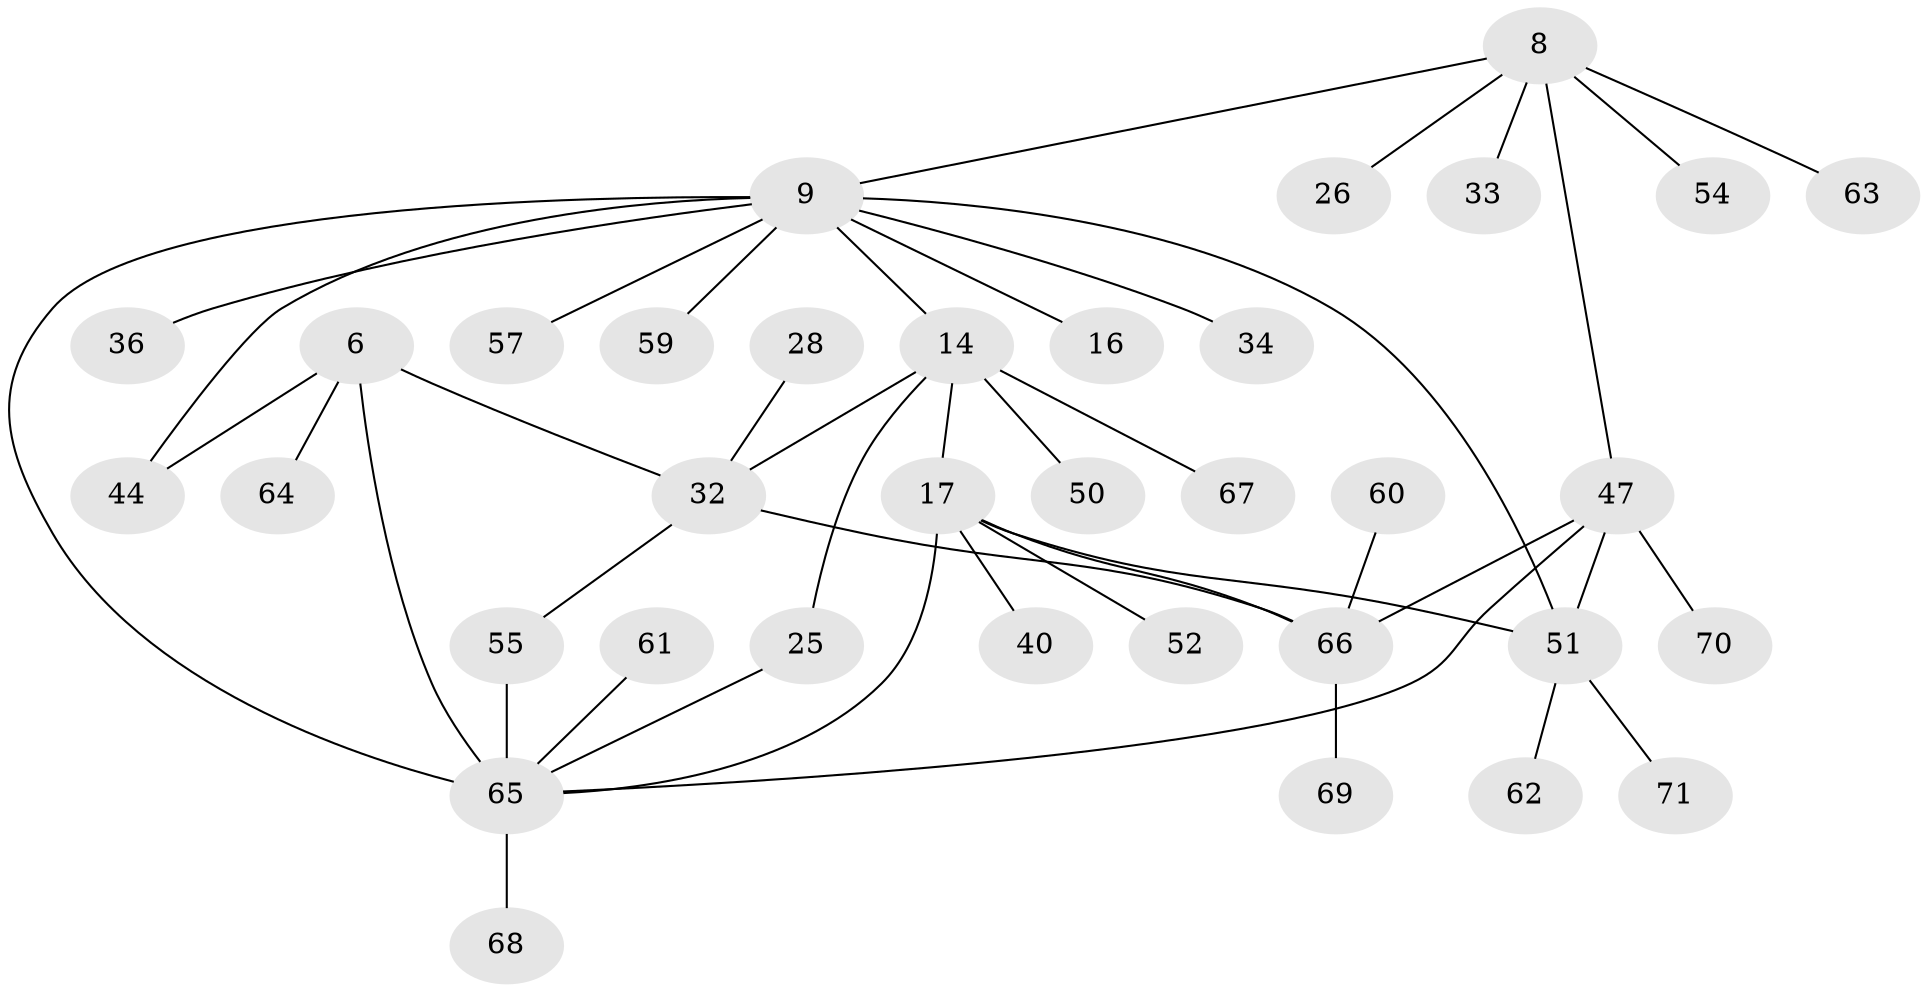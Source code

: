 // original degree distribution, {6: 0.014084507042253521, 4: 0.09859154929577464, 5: 0.028169014084507043, 10: 0.014084507042253521, 3: 0.09859154929577464, 7: 0.028169014084507043, 12: 0.014084507042253521, 9: 0.014084507042253521, 8: 0.014084507042253521, 1: 0.5352112676056338, 2: 0.14084507042253522}
// Generated by graph-tools (version 1.1) at 2025/54/03/09/25 04:54:39]
// undirected, 35 vertices, 44 edges
graph export_dot {
graph [start="1"]
  node [color=gray90,style=filled];
  6 [super="+5"];
  8 [super="+7"];
  9;
  14 [super="+13"];
  16;
  17 [super="+1"];
  25;
  26;
  28;
  32 [super="+15+23"];
  33;
  34;
  36;
  40;
  44 [super="+24"];
  47 [super="+11+12"];
  50 [super="+38"];
  51 [super="+21+22+31+42+3"];
  52;
  54;
  55 [super="+46"];
  57;
  59 [super="+56"];
  60 [super="+41"];
  61 [super="+35"];
  62 [super="+58"];
  63 [super="+53"];
  64;
  65 [super="+4"];
  66 [super="+43+49+10+18+37+39"];
  67 [super="+27"];
  68;
  69;
  70;
  71;
  6 -- 64;
  6 -- 65 [weight=2];
  6 -- 44;
  6 -- 32;
  8 -- 9 [weight=2];
  8 -- 26;
  8 -- 33;
  8 -- 47 [weight=2];
  8 -- 54;
  8 -- 63;
  9 -- 14;
  9 -- 16;
  9 -- 34;
  9 -- 36;
  9 -- 44;
  9 -- 57;
  9 -- 65 [weight=2];
  9 -- 59;
  9 -- 51;
  14 -- 25;
  14 -- 17 [weight=2];
  14 -- 67;
  14 -- 50;
  14 -- 32 [weight=2];
  17 -- 52;
  17 -- 40;
  17 -- 65;
  17 -- 66;
  17 -- 51 [weight=2];
  25 -- 65;
  28 -- 32;
  32 -- 66;
  32 -- 55;
  47 -- 70;
  47 -- 65;
  47 -- 66 [weight=2];
  47 -- 51;
  51 -- 71;
  51 -- 62;
  55 -- 65;
  60 -- 66;
  61 -- 65;
  65 -- 68;
  66 -- 69;
}
